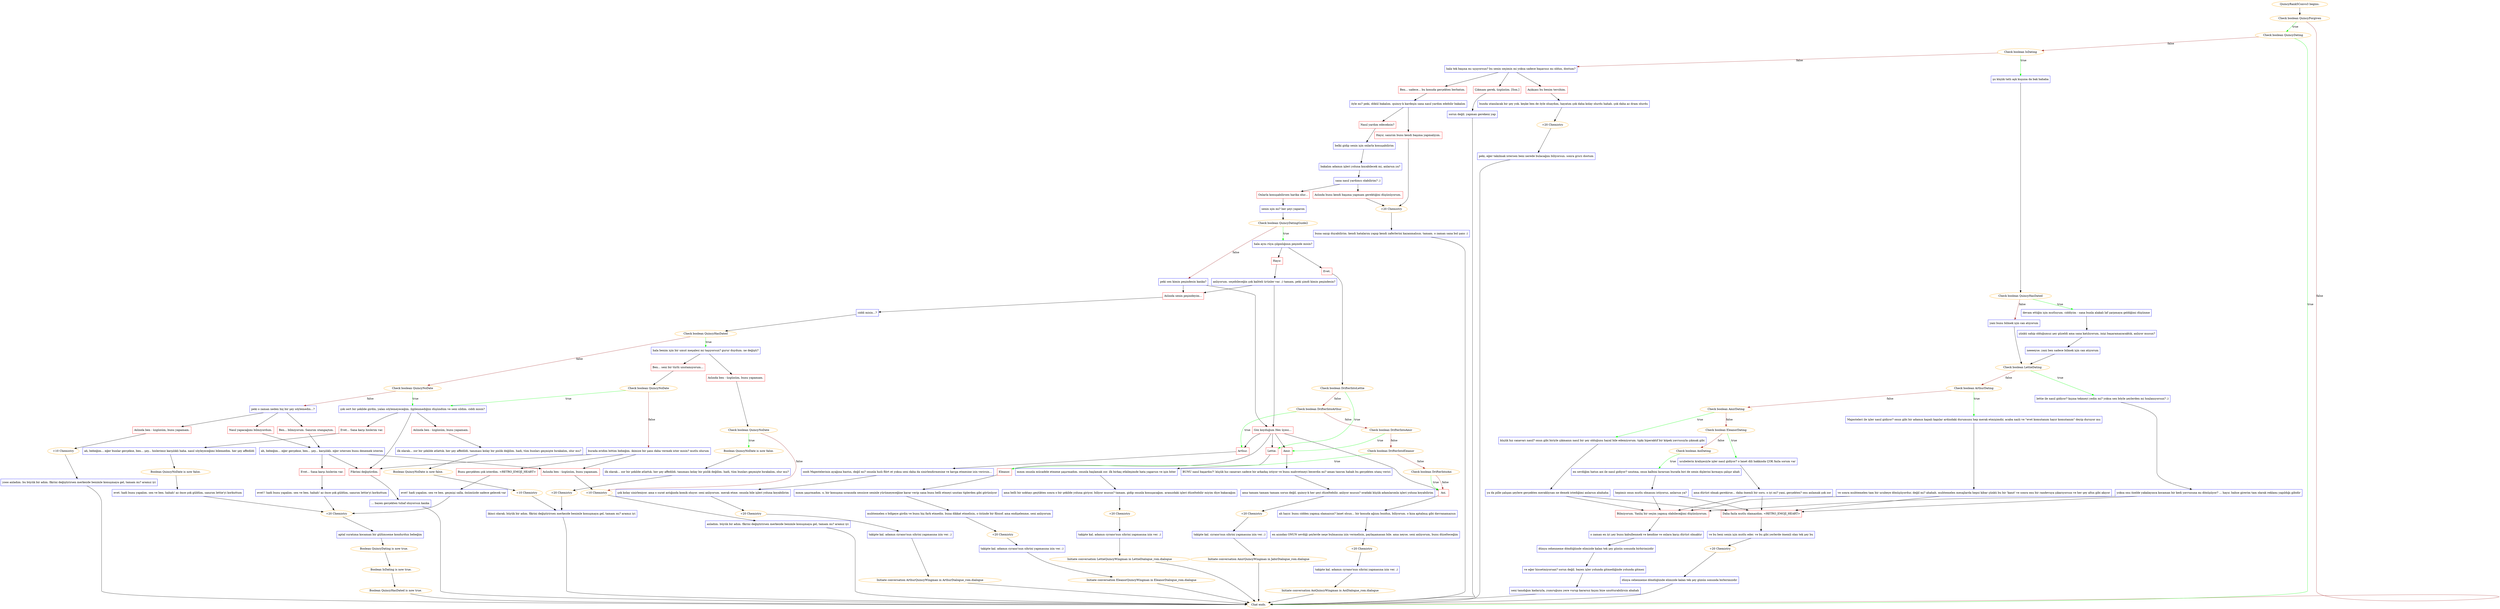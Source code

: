 digraph {
	"QuincyRank5Convo3 begins." [color=orange];
		"QuincyRank5Convo3 begins." -> j1777838566;
	j1777838566 [label="Check boolean QuincyForgiven",color=orange];
		j1777838566 -> j1114424847 [label=true,color=green];
		j1777838566 -> "Chat ends." [label=false,color=brown];
	j1114424847 [label="Check boolean QuincyDating",color=orange];
		j1114424847 -> "Chat ends." [label=true,color=green];
		j1114424847 -> j3036389292 [label=false,color=brown];
	"Chat ends." [color=orange];
	j3036389292 [label="Check boolean IsDating",color=orange];
		j3036389292 -> j2578130717 [label=true,color=green];
		j3036389292 -> j3639638869 [label=false,color=brown];
	j2578130717 [label="şu küçük tatlı aşk kuşuna da bak hahaha",shape=box,color=blue];
		j2578130717 -> j4210153798;
	j3639638869 [label="hala tek başına mı uçuyorsun? bu senin seçimin mi yoksa sadece başarısız mı oldun, dostum?",shape=box,color=blue];
		j3639638869 -> j1669031266;
		j3639638869 -> j1817764566;
		j3639638869 -> j1718656601;
	j4210153798 [label="Check boolean QuincyHasDated",color=orange];
		j4210153798 -> j3350227092 [label=true,color=green];
		j4210153798 -> j2533813425 [label=false,color=brown];
	j1669031266 [label="Açıkçası bu benim tercihim.",shape=box,color=red];
		j1669031266 -> j1842793147;
	j1817764566 [label="Ben... sadece... bu konuda gerçekten berbatım.",shape=box,color=red];
		j1817764566 -> j252019063;
	j1718656601 [label="Çıkmam gerek, üzgünüm. [Son.]",shape=box,color=red];
		j1718656601 -> j1227689816;
	j3350227092 [label="devam ettiğin için mutluyum. ciddiyim - sana bunla alakalı laf çarpmaya geldiğimi düşünme",shape=box,color=blue];
		j3350227092 -> j1352958142;
	j2533813425 [label="yani bunu bilmek için can atıyorum",shape=box,color=blue];
		j2533813425 -> j4051092621;
	j1842793147 [label="bunda utanılacak bir şey yok. keşke ben de öyle olsaydım, hayatım çok daha kolay olurdu hahah. çok daha az dram olurdu",shape=box,color=blue];
		j1842793147 -> j1561252823;
	j252019063 [label="öyle mi? peki, dökül bakalım. quincy-k kardeşin sana nasıl yardım edebilir bakalım",shape=box,color=blue];
		j252019063 -> j631072450;
		j252019063 -> j3735017869;
	j1227689816 [label="sorun değil. yapman gerekeni yap",shape=box,color=blue];
		j1227689816 -> "Chat ends.";
	j1352958142 [label="çünkü sahip olduğumuz şey güzeldi ama sana katılıyorum, inişi başaramayacaktık, anlıyor musun?",shape=box,color=blue];
		j1352958142 -> j1671705086;
	j4051092621 [label="Check boolean LettieDating",color=orange];
		j4051092621 -> j4209751636 [label=true,color=green];
		j4051092621 -> j2403809706 [label=false,color=brown];
	j1561252823 [label="+20 Chemistry",color=orange];
		j1561252823 -> j1313302412;
	j631072450 [label="Nasıl yardım edeceksin?",shape=box,color=red];
		j631072450 -> j1092415218;
	j3735017869 [label="Hayır, sanırım bunu kendi başıma yapmalıyım.",shape=box,color=red];
		j3735017869 -> j1939385457;
	j1671705086 [label="neeeeyse. yani ben sadece bilmek için can atıyorum",shape=box,color=blue];
		j1671705086 -> j4051092621;
	j4209751636 [label="lettie ile nasıl gidiyor? kıçına tekmeyi yedin mi? yoksa sen böyle şeylerden mi hoşlanıyorsun? ;)",shape=box,color=blue];
		j4209751636 -> j3219159576;
	j2403809706 [label="Check boolean ArthurDating",color=orange];
		j2403809706 -> j2143226198 [label=true,color=green];
		j2403809706 -> j4145620795 [label=false,color=brown];
	j1313302412 [label="peki, eğer takılmak istersen beni nerede bulacağını biliyorsun. sonra grsrz dostum",shape=box,color=blue];
		j1313302412 -> "Chat ends.";
	j1092415218 [label="belki gidip senin için onlarla konuşabilirim",shape=box,color=blue];
		j1092415218 -> j4147636233;
	j1939385457 [label="+20 Chemistry",color=orange];
		j1939385457 -> j3863908652;
	j3219159576 [label="yoksa onu özelde yakalayınca kocaman bir kedi yavrusuna mı dönüşüyor? ... hayır, bahse girerim tam olarak reklamı yapıldığı gibidir",shape=box,color=blue];
		j3219159576 -> j3663718323;
		j3219159576 -> j507214855;
	j2143226198 [label="Majesteleri ile işler nasıl gidiyor? onun gibi bir adamın kapalı kapılar ardındaki durumunu hep merak etmişimdir, acaba nazlı ve \"evet komutanım hayır komutanım\" deyip duruyor mu",shape=box,color=blue];
		j2143226198 -> j634632044;
	j4145620795 [label="Check boolean AmirDating",color=orange];
		j4145620795 -> j1413742888 [label=true,color=green];
		j4145620795 -> j1136085438 [label=false,color=brown];
	j4147636233 [label="bakalım adamın işleri yoluna koyabilecek mi, anlarsın ya?",shape=box,color=blue];
		j4147636233 -> j1428460315;
	j3863908652 [label="buna saygı duyabilirim. kendi hatalarını yapıp kendi zaferlerini kazanmalısın. tamam. o zaman sana bol şans :)",shape=box,color=blue];
		j3863908652 -> "Chat ends.";
	j3663718323 [label="Daha fazla mutlu olamazdım. <RETRO_EMOJI_HEART>",shape=box,color=red];
		j3663718323 -> j3499796270;
	j507214855 [label="Bilmiyorum. Yanlış bir seçim yapmış olabileceğimi düşünüyorum.",shape=box,color=red];
		j507214855 -> j3380826365;
	j634632044 [label="ve sonra muhtemelen tam bir ucubeye dönüşüyordur, değil mi? ahahah. muhtemelen mesajlarda hepsi kibar çünkü bu bir 'kanıt' ve sonra onu bir randevuya çıkarıyorsun ve her şey altın gibi akıyor",shape=box,color=blue];
		j634632044 -> j3663718323;
		j634632044 -> j507214855;
	j1413742888 [label="küçük hız canavarı nasıl? onun gibi biriyle çıkmanın nasıl bir şey olduğunu hayal bile edemiyorum. tıpkı hiperaktif bir köpek yavrusuyla çıkmak gibi",shape=box,color=blue];
		j1413742888 -> j158282395;
	j1136085438 [label="Check boolean EleanorDating",color=orange];
		j1136085438 -> j537416598 [label=true,color=green];
		j1136085438 -> j4014131363 [label=false,color=brown];
	j1428460315 [label="sana nasıl yardımcı olabilirim? ;)",shape=box,color=blue];
		j1428460315 -> j3266921973;
		j1428460315 -> j1724123606;
	j3499796270 [label="ve bu beni senin için mutlu eder. ve bu gibi yerlerde önemli olan tek şey bu",shape=box,color=blue];
		j3499796270 -> j1470966418;
	j3380826365 [label="o zaman en iyi şey bunu kabullenmek ve kendine ve onlara karşı dürüst olmaktır",shape=box,color=blue];
		j3380826365 -> j1636668435;
	j158282395 [label="ya da pille çalışan şeylere gerçekten meraklıysan ne demek istediğimi anlarsın ahahaha",shape=box,color=blue];
		j158282395 -> j3663718323;
		j158282395 -> j507214855;
	j537416598 [label="ucubelerin kraliçesiyle işler nasıl gidiyor? o lanet dili hakkında ÇOK fazla sorum var",shape=box,color=blue];
		j537416598 -> j3403209967;
	j4014131363 [label="Check boolean AoiDating",color=orange];
		j4014131363 -> j1676643305 [label=true,color=green];
	j3266921973 [label="Onlarla konuşabilirsen harika olur...",shape=box,color=red];
		j3266921973 -> j63581296;
	j1724123606 [label="Aslında bunu kendi başıma yapmam gerektiğini düşünüyorum.",shape=box,color=red];
		j1724123606 -> j1939385457;
	j1470966418 [label="+20 Chemistry",color=orange];
		j1470966418 -> j1867102659;
	j1636668435 [label="dünya cehenneme döndüğünde elimizde kalan tek şey günün sonunda birbirimizdir",shape=box,color=blue];
		j1636668435 -> j3650117908;
	j3403209967 [label="ama dürüst olmak gerekirse... daha önemli bir soru. o iyi mi? yani, gerçekten? onu anlamak çok zor",shape=box,color=blue];
		j3403209967 -> j3663718323;
		j3403209967 -> j507214855;
	j1676643305 [label="en sevdiğim hatun aoi ile nasıl gidiyor? unutma, onun kalbini kırarsan burada biri de senin dişlerini kırmaya çalışır ahah",shape=box,color=blue];
		j1676643305 -> j3103886743;
	j63581296 [label="senin için mi? her şeyi yaparım",shape=box,color=blue];
		j63581296 -> j3498068486;
	j1867102659 [label="dünya cehenneme döndüğünde elimizde kalan tek şey günün sonunda birbirimizdir",shape=box,color=blue];
		j1867102659 -> "Chat ends.";
	j3650117908 [label="ve eğer hissetmiyorsan? sorun değil. bazen işler yolunda gitmediğinde yolunda gitmez",shape=box,color=blue];
		j3650117908 -> j3167674312;
	j3103886743 [label="hepimiz onun mutlu olmasını istiyoruz, anlarsın ya?",shape=box,color=blue];
		j3103886743 -> j3663718323;
		j3103886743 -> j507214855;
	j3498068486 [label="Check boolean QuincyDatingGuide2",color=orange];
		j3498068486 -> j2652487770 [label=true,color=green];
		j3498068486 -> j556079050 [label=false,color=brown];
	j3167674312 [label="seni tanıdığım kadarıyla, yumruğunu yere vurup kararsız kıçını bize unutturabilirsin ahahah",shape=box,color=blue];
		j3167674312 -> "Chat ends.";
	j2652487770 [label="hala aynı rüya çılgınlığının peşinde misin?",shape=box,color=blue];
		j2652487770 -> j667437978;
		j2652487770 -> j3359144132;
	j556079050 [label="peki sen kimin peşindesin kanka?",shape=box,color=blue];
		j556079050 -> j1786909081;
		j556079050 -> j389249149;
	j667437978 [label="Hayır.",shape=box,color=red];
		j667437978 -> j1142995592;
	j3359144132 [label="Evet.",shape=box,color=red];
		j3359144132 -> j2151359220;
	j1786909081 [label="Göz koyduğum Hex üyesi...",shape=box,color=red];
		j1786909081 -> j471283366;
		j1786909081 -> j1287932094;
		j1786909081 -> j3007989069;
		j1786909081 -> j624394905;
		j1786909081 -> j1181567533;
	j389249149 [label="Aslında senin peşindeyim...",shape=box,color=red];
		j389249149 -> j3173740279;
	j1142995592 [label="anlıyorum. seçebileceğin çok kaliteli ürünler var. ;) tamam, peki şimdi kimin peşindesin?",shape=box,color=blue];
		j1142995592 -> j1786909081;
		j1142995592 -> j389249149;
	j2151359220 [label="Check boolean DrifterIntoLettie",color=orange];
		j2151359220 -> j471283366 [label=true,color=green];
		j2151359220 -> j4136109529 [label=false,color=brown];
	j471283366 [label="Lettie.",shape=box,color=red];
		j471283366 -> j834829942;
	j1287932094 [label="Arthur.",shape=box,color=red];
		j1287932094 -> j1870362186;
	j3007989069 [label="Amir.",shape=box,color=red];
		j3007989069 -> j4092539377;
	j624394905 [label="Eleanor.",shape=box,color=red];
		j624394905 -> j1479201678;
	j1181567533 [label="Aoi.",shape=box,color=red];
		j1181567533 -> j1399739532;
	j3173740279 [label="ciddi misin...?",shape=box,color=blue];
		j3173740279 -> j2390964830;
	j4136109529 [label="Check boolean DrifterIntoArthur",color=orange];
		j4136109529 -> j1287932094 [label=true,color=green];
		j4136109529 -> j1182576796 [label=false,color=brown];
	j834829942 [label="mmm onunla mücadele etmene şaşırmadım. onunla başlamak zor. ilk birkaç etkileşimde hata yaparsın ve işin biter",shape=box,color=blue];
		j834829942 -> j516005531;
	j1870362186 [label="oooh Majestelerinin ayağına bastın, değil mi? onunla hızlı flört et yoksa seni daha da sinirlendirmesine ve kavga etmesine izin verirsin...",shape=box,color=blue];
		j1870362186 -> j154897808;
	j4092539377 [label="BUNU nasıl başardın?! küçük hız canavarı sadece bir arkadaş istiyor ve bunu mahvetmeyi becerdin mi? aman tanrım hahah bu gerçekten utanç verici",shape=box,color=blue];
		j4092539377 -> j555875031;
	j1479201678 [label="mmm şaşırmadım. o, bir konuşma sırasında sessizce seninle yürümeyeceğine karar verip sana bunu belli etmeyi unutan tiplerden gibi görünüyor",shape=box,color=blue];
		j1479201678 -> j3036648254;
	j1399739532 [label="ah hayır. bunu cidden yapmış olamazsın? lanet olsun... bir konuda ağzını bozdun, biliyorum. o kıza aptalmış gibi davranamazsın",shape=box,color=blue];
		j1399739532 -> j232754984;
	j2390964830 [label="Check boolean QuincyHasDated",color=orange];
		j2390964830 -> j3819559312 [label=true,color=green];
		j2390964830 -> j1969481395 [label=false,color=brown];
	j1182576796 [label="Check boolean DrifterIntoAmir",color=orange];
		j1182576796 -> j3007989069 [label=true,color=green];
		j1182576796 -> j2885855778 [label=false,color=brown];
	j516005531 [label="ama belli bir noktayı geçtikten sonra o bir şekilde yoluna giriyor, biliyor musun? tamam. gidip onunla konuşacağım. aranızdaki işleri düzeltebilir miyim diye bakacağım",shape=box,color=blue];
		j516005531 -> j641897797;
	j154897808 [label="çok kolay sinirleniyor. ama o surat astığında komik oluyor. seni anlıyorum. merak etme. onunla bile işleri yoluna koyabilirim",shape=box,color=blue];
		j154897808 -> j2111551092;
	j555875031 [label="ama tamam tamam tamam sorun değil. quincy-k her şeyi düzeltebilir, anlıyor musun? oradaki küçük adamlarımla işleri yoluna koyabilirim",shape=box,color=blue];
		j555875031 -> j3036804443;
	j3036648254 [label="muhtemelen o bölgeye girdin ve bunu hiç fark etmedin. buna dikkat etmelisin, o özünde bir filozof. ama endişelenme, seni anlıyorum",shape=box,color=blue];
		j3036648254 -> j2854460546;
	j232754984 [label="en azından ONUN sevdiği şeylerde neşe bulmasına izin vermelisin, paylaşamasan bile. ama neyse, seni anlıyorum, bunu düzelteceğim",shape=box,color=blue];
		j232754984 -> j3780714563;
	j3819559312 [label="hala benim için bir umut meşalesi mi taşıyorsun? gurur duydum. ne değişti?",shape=box,color=blue];
		j3819559312 -> j4213927170;
		j3819559312 -> j2815133169;
	j1969481395 [label="Check boolean QuincyNoDate",color=orange];
		j1969481395 -> j2807542218 [label=true,color=green];
		j1969481395 -> j3259128392 [label=false,color=brown];
	j2885855778 [label="Check boolean DrifterIntoEleanor",color=orange];
		j2885855778 -> j624394905 [label=true,color=green];
		j2885855778 -> j3198657663 [label=false,color=brown];
	j641897797 [label="+20 Chemistry",color=orange];
		j641897797 -> j545168966;
	j2111551092 [label="+20 Chemistry",color=orange];
		j2111551092 -> j1118936038;
	j3036804443 [label="+20 Chemistry",color=orange];
		j3036804443 -> j1698917115;
	j2854460546 [label="+20 Chemistry",color=orange];
		j2854460546 -> j3895161115;
	j3780714563 [label="+20 Chemistry",color=orange];
		j3780714563 -> j1375965951;
	j4213927170 [label="Ben... seni bir türlü unutamıyorum...",shape=box,color=red];
		j4213927170 -> j1466706628;
	j2815133169 [label="Aslında ben - üzgünüm, bunu yapamam.",shape=box,color=red];
		j2815133169 -> j2840203252;
	j2807542218 [label="çok sert bir şekilde girdin, yalan söylemeyeceğim. ilgilenmediğini düşündüm ve seni sildim. ciddi misin?",shape=box,color=blue];
		j2807542218 -> j959031520;
		j2807542218 -> j1120454126;
		j2807542218 -> j96695367;
	j3259128392 [label="peki o zaman neden hiç bir şey söylemedin...?",shape=box,color=blue];
		j3259128392 -> j119479944;
		j3259128392 -> j465712797;
		j3259128392 -> j3487295012;
	j3198657663 [label="Check boolean DrifterIntoAoi",color=orange];
		j3198657663 -> j1181567533 [label=true,color=green];
		j3198657663 -> j1181567533 [label=false,color=brown];
	j545168966 [label="takipte kal. adamın cyrano'nun sihrini yapmasına izin ver. ;)",shape=box,color=blue];
		j545168966 -> "Initiate conversation LettieQuincyWingman in LettieDialogue_rom.dialogue";
	j1118936038 [label="takipte kal. adamın cyrano'nun sihrini yapmasına izin ver. ;)",shape=box,color=blue];
		j1118936038 -> "Initiate conversation ArthurQuincyWingman in ArthurDialogue_rom.dialogue";
	j1698917115 [label="takipte kal. cyrano'nun sihrini yapmasına izin ver. ;)",shape=box,color=blue];
		j1698917115 -> "Initiate conversation AmirQuincyWingman in JabirDialogue_rom.dialogue";
	j3895161115 [label="takipte kal. adamın cyrano'nun sihrini yapmasına izin ver. ;)",shape=box,color=blue];
		j3895161115 -> "Initiate conversation EleanorQuincyWingman in EleanorDialogue_rom.dialogue";
	j1375965951 [label="takipte kal. adamın cyrano'nun sihrini yapmasına izin ver. ;)",shape=box,color=blue];
		j1375965951 -> "Initiate conversation AoiQuincyWingman in AoiDialogue_rom.dialogue";
	j1466706628 [label="Check boolean QuincyNoDate",color=orange];
		j1466706628 -> j2807542218 [label=true,color=green];
		j1466706628 -> j2140969161 [label=false,color=brown];
	j2840203252 [label="Check boolean QuincyNoDate",color=orange];
		j2840203252 -> j434216996 [label=true,color=green];
		j2840203252 -> j785026072 [label=false,color=brown];
	j959031520 [label="Evet... Sana karşı hislerim var.",shape=box,color=red];
		j959031520 -> j2060066634;
	j1120454126 [label="Aslında ben - üzgünüm, bunu yapamam.",shape=box,color=red];
		j1120454126 -> j1375741211;
	j96695367 [label="Fikrimi değiştirdim.",shape=box,color=red];
		j96695367 -> j4289884980;
	j119479944 [label="Ben... bilmiyorum. Sanırım utangaçtım.",shape=box,color=red];
		j119479944 -> j2613875063;
	j465712797 [label="Nasıl yapacağımı bilmiyordum.",shape=box,color=red];
		j465712797 -> j2613875063;
	j3487295012 [label="Aslında ben - üzgünüm, bunu yapamam.",shape=box,color=red];
		j3487295012 -> j4030420662;
	"Initiate conversation LettieQuincyWingman in LettieDialogue_rom.dialogue" [label="Initiate conversation LettieQuincyWingman in LettieDialogue_rom.dialogue",color=orange];
		"Initiate conversation LettieQuincyWingman in LettieDialogue_rom.dialogue" -> "Chat ends.";
	"Initiate conversation ArthurQuincyWingman in ArthurDialogue_rom.dialogue" [label="Initiate conversation ArthurQuincyWingman in ArthurDialogue_rom.dialogue",color=orange];
		"Initiate conversation ArthurQuincyWingman in ArthurDialogue_rom.dialogue" -> "Chat ends.";
	"Initiate conversation AmirQuincyWingman in JabirDialogue_rom.dialogue" [label="Initiate conversation AmirQuincyWingman in JabirDialogue_rom.dialogue",color=orange];
		"Initiate conversation AmirQuincyWingman in JabirDialogue_rom.dialogue" -> "Chat ends.";
	"Initiate conversation EleanorQuincyWingman in EleanorDialogue_rom.dialogue" [label="Initiate conversation EleanorQuincyWingman in EleanorDialogue_rom.dialogue",color=orange];
		"Initiate conversation EleanorQuincyWingman in EleanorDialogue_rom.dialogue" -> "Chat ends.";
	"Initiate conversation AoiQuincyWingman in AoiDialogue_rom.dialogue" [label="Initiate conversation AoiQuincyWingman in AoiDialogue_rom.dialogue",color=orange];
		"Initiate conversation AoiQuincyWingman in AoiDialogue_rom.dialogue" -> "Chat ends.";
	j2140969161 [label="burada eridim bittim bebeğim. ikimize bir şans daha vermek ister misin? mutlu olurum",shape=box,color=blue];
		j2140969161 -> j2421575786;
		j2140969161 -> j99891238;
		j2140969161 -> j96695367;
	j434216996 [label="Boolean QuincyNoDate is now false.",color=orange];
		j434216996 -> j3538750768;
	j785026072 [label="+10 Chemistry",color=orange];
		j785026072 -> j1575640537;
	j2060066634 [label="ah, bebeğim... eğer bunlar gerçekse, ben... şey... hislerimiz karşılıklı haha. nasıl söyleyeceğimi bilemedim. her şey affedildi",shape=box,color=blue];
		j2060066634 -> j3771856057;
	j1375741211 [label="ilk olarak... zor bir şekilde atlattık. her şey affedildi. tanıması kolay bir pislik değilim. hadi, tüm bunları geçmişte bırakalım, olur mu?",shape=box,color=blue];
		j1375741211 -> j2346866273;
	j4289884980 [label="... bazen gerçekten tuhaf oluyorsun kanka",shape=box,color=blue];
		j4289884980 -> "Chat ends.";
	j2613875063 [label="ah, bebeğim... eğer gerçekse, ben... şey... karşılıklı. eğer istersen bunu denemek isterim",shape=box,color=blue];
		j2613875063 -> j1826879657;
		j2613875063 -> j99891238;
		j2613875063 -> j96695367;
	j4030420662 [label="+10 Chemistry",color=orange];
		j4030420662 -> j3182229054;
	j2421575786 [label="Bunu gerçekten çok isterdim. <RETRO_EMOJI_HEART>",shape=box,color=red];
		j2421575786 -> j461799182;
	j99891238 [label="Aslında ben - üzgünüm, bunu yapamam.",shape=box,color=red];
		j99891238 -> j785026072;
	j3538750768 [label="ilk olarak... zor bir şekilde atlattık. her şey affedildi. tanıması kolay bir pislik değilim. hadi, tüm bunları geçmişte bırakalım, olur mu?",shape=box,color=blue];
		j3538750768 -> j2689206514;
	j1575640537 [label="anladım. büyük bir adım. fikrini değiştirirsen merkezde benimle konuşmaya gel, tamam mı? aramız iyi",shape=box,color=blue];
		j1575640537 -> "Chat ends.";
	j3771856057 [label="Boolean QuincyNoDate is now false.",color=orange];
		j3771856057 -> j4095085408;
	j2346866273 [label="Boolean QuincyNoDate is now false.",color=orange];
		j2346866273 -> j2108791961;
	j1826879657 [label="Evet... Sana karşı hislerim var.",shape=box,color=red];
		j1826879657 -> j3888470386;
	j3182229054 [label="yooo anladım. bu büyük bir adım. fikrini değiştirirsen merkezde benimle konuşmaya gel, tamam mı? aramız iyi",shape=box,color=blue];
		j3182229054 -> "Chat ends.";
	j461799182 [label="evet! hadi yapalım. sen ve ben. geçmişi salla, önümüzde sadece gelecek var",shape=box,color=blue];
		j461799182 -> j3914815521;
	j2689206514 [label="+20 Chemistry",color=orange];
		j2689206514 -> j3647487595;
	j4095085408 [label="evet. hadi bunu yapalım. sen ve ben. hahah! az önce çok güldüm, sanırım lettie'yi korkuttum",shape=box,color=blue];
		j4095085408 -> j3914815521;
	j2108791961 [label="+10 Chemistry",color=orange];
		j2108791961 -> j3647487595;
	j3888470386 [label="evet!! hadi bunu yapalım. sen ve ben. hahah! az önce çok güldüm, sanırım lettie'yi korkuttum",shape=box,color=blue];
		j3888470386 -> j3914815521;
	j3914815521 [label="+20 Chemistry",color=orange];
		j3914815521 -> j3838071794;
	j3647487595 [label="ikinci olarak. büyük bir adım. fikrini değiştirirsen merkezde benimle konuşmaya gel, tamam mı? aramız iyi",shape=box,color=blue];
		j3647487595 -> "Chat ends.";
	j3838071794 [label="aptal suratıma kocaman bir gülümseme kondurdun bebeğim",shape=box,color=blue];
		j3838071794 -> j2142582358;
	j2142582358 [label="Boolean QuincyDating is now true.",color=orange];
		j2142582358 -> j298934775;
	j298934775 [label="Boolean IsDating is now true.",color=orange];
		j298934775 -> j1145642415;
	j1145642415 [label="Boolean QuincyHasDated is now true.",color=orange];
		j1145642415 -> "Chat ends.";
}